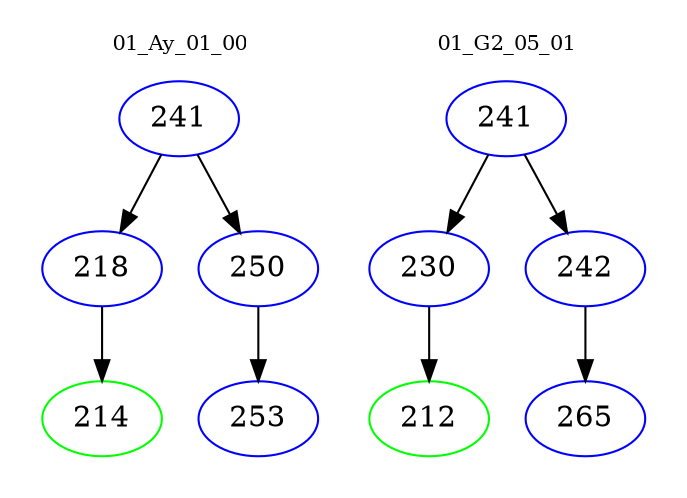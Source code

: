 digraph{
subgraph cluster_0 {
color = white
label = "01_Ay_01_00";
fontsize=10;
T0_241 [label="241", color="blue"]
T0_241 -> T0_218 [color="black"]
T0_218 [label="218", color="blue"]
T0_218 -> T0_214 [color="black"]
T0_214 [label="214", color="green"]
T0_241 -> T0_250 [color="black"]
T0_250 [label="250", color="blue"]
T0_250 -> T0_253 [color="black"]
T0_253 [label="253", color="blue"]
}
subgraph cluster_1 {
color = white
label = "01_G2_05_01";
fontsize=10;
T1_241 [label="241", color="blue"]
T1_241 -> T1_230 [color="black"]
T1_230 [label="230", color="blue"]
T1_230 -> T1_212 [color="black"]
T1_212 [label="212", color="green"]
T1_241 -> T1_242 [color="black"]
T1_242 [label="242", color="blue"]
T1_242 -> T1_265 [color="black"]
T1_265 [label="265", color="blue"]
}
}
